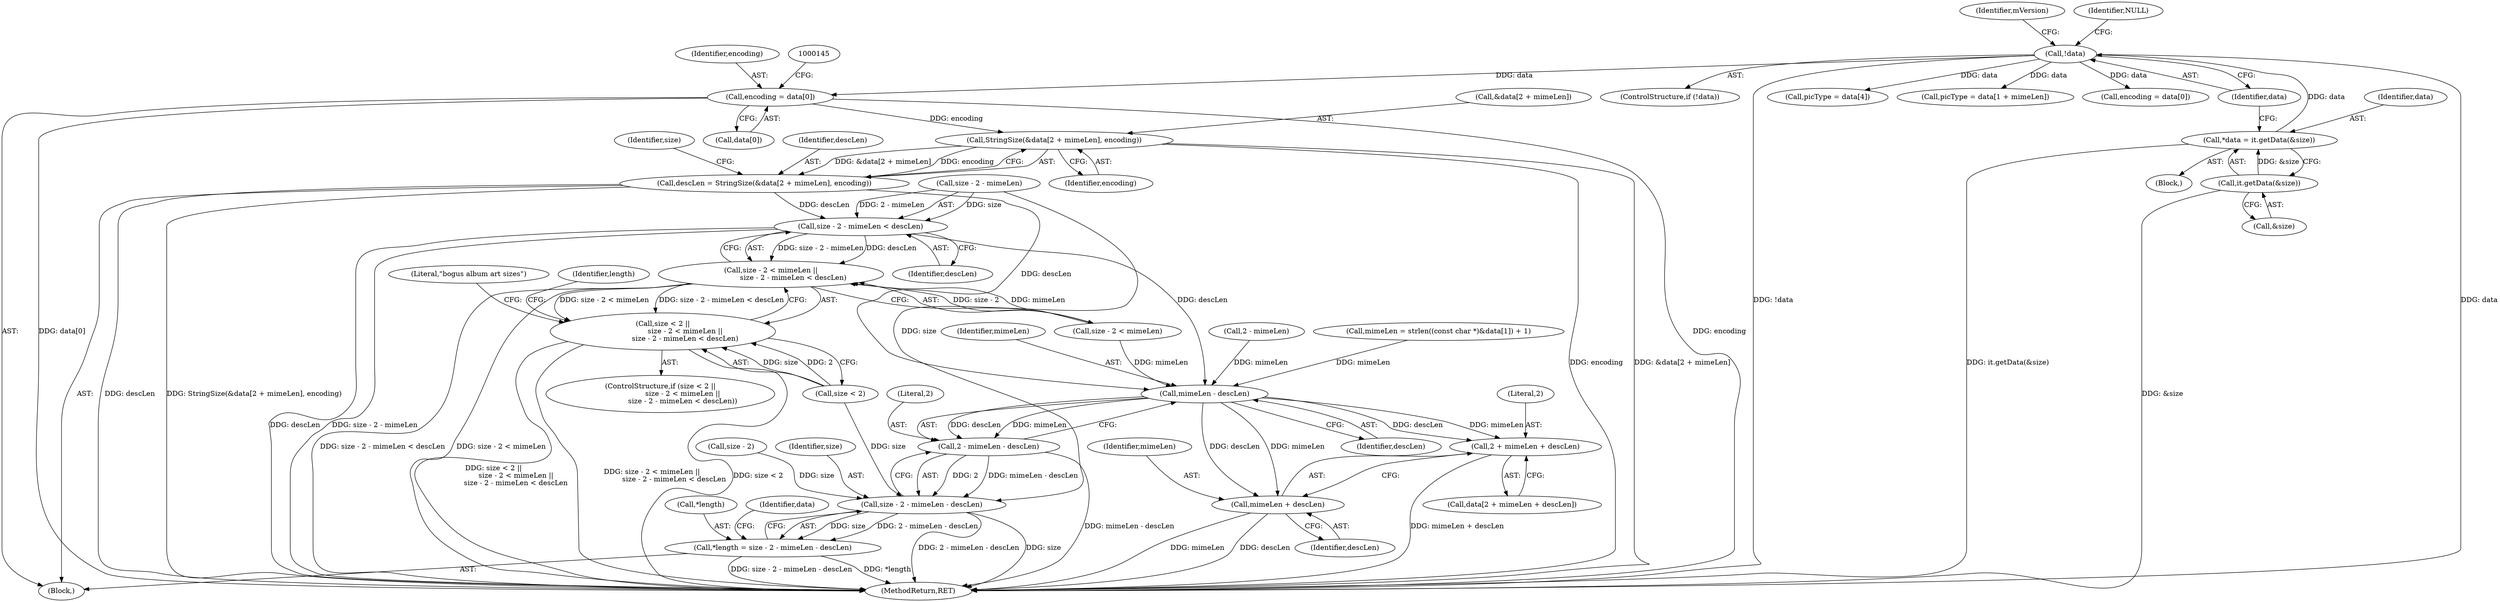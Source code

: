 digraph "1_Android_7a3246b870ddd11861eda2ab458b11d723c7f62c_0@array" {
"1000180" [label="(Call,StringSize(&data[2 + mimeLen], encoding))"];
"1000138" [label="(Call,encoding = data[0])"];
"1000123" [label="(Call,!data)"];
"1000117" [label="(Call,*data = it.getData(&size))"];
"1000119" [label="(Call,it.getData(&size))"];
"1000178" [label="(Call,descLen = StringSize(&data[2 + mimeLen], encoding))"];
"1000199" [label="(Call,size - 2 - mimeLen < descLen)"];
"1000193" [label="(Call,size - 2 < mimeLen ||\n                    size - 2 - mimeLen < descLen)"];
"1000189" [label="(Call,size < 2 ||\n                    size - 2 < mimeLen ||\n                    size - 2 - mimeLen < descLen)"];
"1000218" [label="(Call,mimeLen - descLen)"];
"1000216" [label="(Call,2 - mimeLen - descLen)"];
"1000214" [label="(Call,size - 2 - mimeLen - descLen)"];
"1000211" [label="(Call,*length = size - 2 - mimeLen - descLen)"];
"1000225" [label="(Call,2 + mimeLen + descLen)"];
"1000227" [label="(Call,mimeLen + descLen)"];
"1000139" [label="(Identifier,encoding)"];
"1000188" [label="(ControlStructure,if (size < 2 ||\n                    size - 2 < mimeLen ||\n                    size - 2 - mimeLen < descLen))"];
"1000224" [label="(Identifier,data)"];
"1000319" [label="(MethodReturn,RET)"];
"1000220" [label="(Identifier,descLen)"];
"1000122" [label="(ControlStructure,if (!data))"];
"1000281" [label="(Call,picType = data[4])"];
"1000151" [label="(Call,mimeLen = strlen((const char *)&data[1]) + 1)"];
"1000191" [label="(Identifier,size)"];
"1000212" [label="(Call,*length)"];
"1000194" [label="(Call,size - 2 < mimeLen)"];
"1000223" [label="(Call,data[2 + mimeLen + descLen])"];
"1000215" [label="(Identifier,size)"];
"1000180" [label="(Call,StringSize(&data[2 + mimeLen], encoding))"];
"1000205" [label="(Identifier,descLen)"];
"1000225" [label="(Call,2 + mimeLen + descLen)"];
"1000117" [label="(Call,*data = it.getData(&size))"];
"1000213" [label="(Identifier,length)"];
"1000140" [label="(Call,data[0])"];
"1000189" [label="(Call,size < 2 ||\n                    size - 2 < mimeLen ||\n                    size - 2 - mimeLen < descLen)"];
"1000120" [label="(Call,&size)"];
"1000190" [label="(Call,size < 2)"];
"1000219" [label="(Identifier,mimeLen)"];
"1000119" [label="(Call,it.getData(&size))"];
"1000118" [label="(Identifier,data)"];
"1000136" [label="(Block,)"];
"1000138" [label="(Call,encoding = data[0])"];
"1000216" [label="(Call,2 - mimeLen - descLen)"];
"1000214" [label="(Call,size - 2 - mimeLen - descLen)"];
"1000200" [label="(Call,size - 2 - mimeLen)"];
"1000211" [label="(Call,*length = size - 2 - mimeLen - descLen)"];
"1000124" [label="(Identifier,data)"];
"1000178" [label="(Call,descLen = StringSize(&data[2 + mimeLen], encoding))"];
"1000217" [label="(Literal,2)"];
"1000229" [label="(Identifier,descLen)"];
"1000131" [label="(Identifier,mVersion)"];
"1000187" [label="(Identifier,encoding)"];
"1000127" [label="(Identifier,NULL)"];
"1000163" [label="(Call,picType = data[1 + mimeLen])"];
"1000228" [label="(Identifier,mimeLen)"];
"1000202" [label="(Call,2 - mimeLen)"];
"1000233" [label="(Call,encoding = data[0])"];
"1000195" [label="(Call,size - 2)"];
"1000179" [label="(Identifier,descLen)"];
"1000226" [label="(Literal,2)"];
"1000114" [label="(Block,)"];
"1000218" [label="(Call,mimeLen - descLen)"];
"1000208" [label="(Literal,\"bogus album art sizes\")"];
"1000199" [label="(Call,size - 2 - mimeLen < descLen)"];
"1000193" [label="(Call,size - 2 < mimeLen ||\n                    size - 2 - mimeLen < descLen)"];
"1000123" [label="(Call,!data)"];
"1000181" [label="(Call,&data[2 + mimeLen])"];
"1000227" [label="(Call,mimeLen + descLen)"];
"1000180" -> "1000178"  [label="AST: "];
"1000180" -> "1000187"  [label="CFG: "];
"1000181" -> "1000180"  [label="AST: "];
"1000187" -> "1000180"  [label="AST: "];
"1000178" -> "1000180"  [label="CFG: "];
"1000180" -> "1000319"  [label="DDG: encoding"];
"1000180" -> "1000319"  [label="DDG: &data[2 + mimeLen]"];
"1000180" -> "1000178"  [label="DDG: &data[2 + mimeLen]"];
"1000180" -> "1000178"  [label="DDG: encoding"];
"1000138" -> "1000180"  [label="DDG: encoding"];
"1000138" -> "1000136"  [label="AST: "];
"1000138" -> "1000140"  [label="CFG: "];
"1000139" -> "1000138"  [label="AST: "];
"1000140" -> "1000138"  [label="AST: "];
"1000145" -> "1000138"  [label="CFG: "];
"1000138" -> "1000319"  [label="DDG: encoding"];
"1000138" -> "1000319"  [label="DDG: data[0]"];
"1000123" -> "1000138"  [label="DDG: data"];
"1000123" -> "1000122"  [label="AST: "];
"1000123" -> "1000124"  [label="CFG: "];
"1000124" -> "1000123"  [label="AST: "];
"1000127" -> "1000123"  [label="CFG: "];
"1000131" -> "1000123"  [label="CFG: "];
"1000123" -> "1000319"  [label="DDG: !data"];
"1000123" -> "1000319"  [label="DDG: data"];
"1000117" -> "1000123"  [label="DDG: data"];
"1000123" -> "1000163"  [label="DDG: data"];
"1000123" -> "1000233"  [label="DDG: data"];
"1000123" -> "1000281"  [label="DDG: data"];
"1000117" -> "1000114"  [label="AST: "];
"1000117" -> "1000119"  [label="CFG: "];
"1000118" -> "1000117"  [label="AST: "];
"1000119" -> "1000117"  [label="AST: "];
"1000124" -> "1000117"  [label="CFG: "];
"1000117" -> "1000319"  [label="DDG: it.getData(&size)"];
"1000119" -> "1000117"  [label="DDG: &size"];
"1000119" -> "1000120"  [label="CFG: "];
"1000120" -> "1000119"  [label="AST: "];
"1000119" -> "1000319"  [label="DDG: &size"];
"1000178" -> "1000136"  [label="AST: "];
"1000179" -> "1000178"  [label="AST: "];
"1000191" -> "1000178"  [label="CFG: "];
"1000178" -> "1000319"  [label="DDG: descLen"];
"1000178" -> "1000319"  [label="DDG: StringSize(&data[2 + mimeLen], encoding)"];
"1000178" -> "1000199"  [label="DDG: descLen"];
"1000178" -> "1000218"  [label="DDG: descLen"];
"1000199" -> "1000193"  [label="AST: "];
"1000199" -> "1000205"  [label="CFG: "];
"1000200" -> "1000199"  [label="AST: "];
"1000205" -> "1000199"  [label="AST: "];
"1000193" -> "1000199"  [label="CFG: "];
"1000199" -> "1000319"  [label="DDG: size - 2 - mimeLen"];
"1000199" -> "1000319"  [label="DDG: descLen"];
"1000199" -> "1000193"  [label="DDG: size - 2 - mimeLen"];
"1000199" -> "1000193"  [label="DDG: descLen"];
"1000200" -> "1000199"  [label="DDG: size"];
"1000200" -> "1000199"  [label="DDG: 2 - mimeLen"];
"1000199" -> "1000218"  [label="DDG: descLen"];
"1000193" -> "1000189"  [label="AST: "];
"1000193" -> "1000194"  [label="CFG: "];
"1000194" -> "1000193"  [label="AST: "];
"1000189" -> "1000193"  [label="CFG: "];
"1000193" -> "1000319"  [label="DDG: size - 2 - mimeLen < descLen"];
"1000193" -> "1000319"  [label="DDG: size - 2 < mimeLen"];
"1000193" -> "1000189"  [label="DDG: size - 2 < mimeLen"];
"1000193" -> "1000189"  [label="DDG: size - 2 - mimeLen < descLen"];
"1000194" -> "1000193"  [label="DDG: size - 2"];
"1000194" -> "1000193"  [label="DDG: mimeLen"];
"1000189" -> "1000188"  [label="AST: "];
"1000189" -> "1000190"  [label="CFG: "];
"1000190" -> "1000189"  [label="AST: "];
"1000208" -> "1000189"  [label="CFG: "];
"1000213" -> "1000189"  [label="CFG: "];
"1000189" -> "1000319"  [label="DDG: size < 2"];
"1000189" -> "1000319"  [label="DDG: size < 2 ||\n                    size - 2 < mimeLen ||\n                    size - 2 - mimeLen < descLen"];
"1000189" -> "1000319"  [label="DDG: size - 2 < mimeLen ||\n                    size - 2 - mimeLen < descLen"];
"1000190" -> "1000189"  [label="DDG: size"];
"1000190" -> "1000189"  [label="DDG: 2"];
"1000218" -> "1000216"  [label="AST: "];
"1000218" -> "1000220"  [label="CFG: "];
"1000219" -> "1000218"  [label="AST: "];
"1000220" -> "1000218"  [label="AST: "];
"1000216" -> "1000218"  [label="CFG: "];
"1000218" -> "1000216"  [label="DDG: mimeLen"];
"1000218" -> "1000216"  [label="DDG: descLen"];
"1000202" -> "1000218"  [label="DDG: mimeLen"];
"1000194" -> "1000218"  [label="DDG: mimeLen"];
"1000151" -> "1000218"  [label="DDG: mimeLen"];
"1000218" -> "1000225"  [label="DDG: mimeLen"];
"1000218" -> "1000225"  [label="DDG: descLen"];
"1000218" -> "1000227"  [label="DDG: mimeLen"];
"1000218" -> "1000227"  [label="DDG: descLen"];
"1000216" -> "1000214"  [label="AST: "];
"1000217" -> "1000216"  [label="AST: "];
"1000214" -> "1000216"  [label="CFG: "];
"1000216" -> "1000319"  [label="DDG: mimeLen - descLen"];
"1000216" -> "1000214"  [label="DDG: 2"];
"1000216" -> "1000214"  [label="DDG: mimeLen - descLen"];
"1000214" -> "1000211"  [label="AST: "];
"1000215" -> "1000214"  [label="AST: "];
"1000211" -> "1000214"  [label="CFG: "];
"1000214" -> "1000319"  [label="DDG: size"];
"1000214" -> "1000319"  [label="DDG: 2 - mimeLen - descLen"];
"1000214" -> "1000211"  [label="DDG: size"];
"1000214" -> "1000211"  [label="DDG: 2 - mimeLen - descLen"];
"1000200" -> "1000214"  [label="DDG: size"];
"1000190" -> "1000214"  [label="DDG: size"];
"1000195" -> "1000214"  [label="DDG: size"];
"1000211" -> "1000136"  [label="AST: "];
"1000212" -> "1000211"  [label="AST: "];
"1000224" -> "1000211"  [label="CFG: "];
"1000211" -> "1000319"  [label="DDG: size - 2 - mimeLen - descLen"];
"1000211" -> "1000319"  [label="DDG: *length"];
"1000225" -> "1000223"  [label="AST: "];
"1000225" -> "1000227"  [label="CFG: "];
"1000226" -> "1000225"  [label="AST: "];
"1000227" -> "1000225"  [label="AST: "];
"1000223" -> "1000225"  [label="CFG: "];
"1000225" -> "1000319"  [label="DDG: mimeLen + descLen"];
"1000227" -> "1000229"  [label="CFG: "];
"1000228" -> "1000227"  [label="AST: "];
"1000229" -> "1000227"  [label="AST: "];
"1000227" -> "1000319"  [label="DDG: mimeLen"];
"1000227" -> "1000319"  [label="DDG: descLen"];
}
